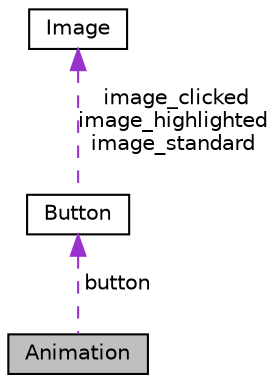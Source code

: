 digraph "Animation"
{
 // LATEX_PDF_SIZE
  edge [fontname="Helvetica",fontsize="10",labelfontname="Helvetica",labelfontsize="10"];
  node [fontname="Helvetica",fontsize="10",shape=record];
  Node1 [label="Animation",height=0.2,width=0.4,color="black", fillcolor="grey75", style="filled", fontcolor="black",tooltip=" "];
  Node2 -> Node1 [dir="back",color="darkorchid3",fontsize="10",style="dashed",label=" button" ,fontname="Helvetica"];
  Node2 [label="Button",height=0.2,width=0.4,color="black", fillcolor="white", style="filled",URL="$classButton.html",tooltip=" "];
  Node3 -> Node2 [dir="back",color="darkorchid3",fontsize="10",style="dashed",label=" image_clicked\nimage_highlighted\nimage_standard" ,fontname="Helvetica"];
  Node3 [label="Image",height=0.2,width=0.4,color="black", fillcolor="white", style="filled",URL="$classImage.html",tooltip=" "];
}
